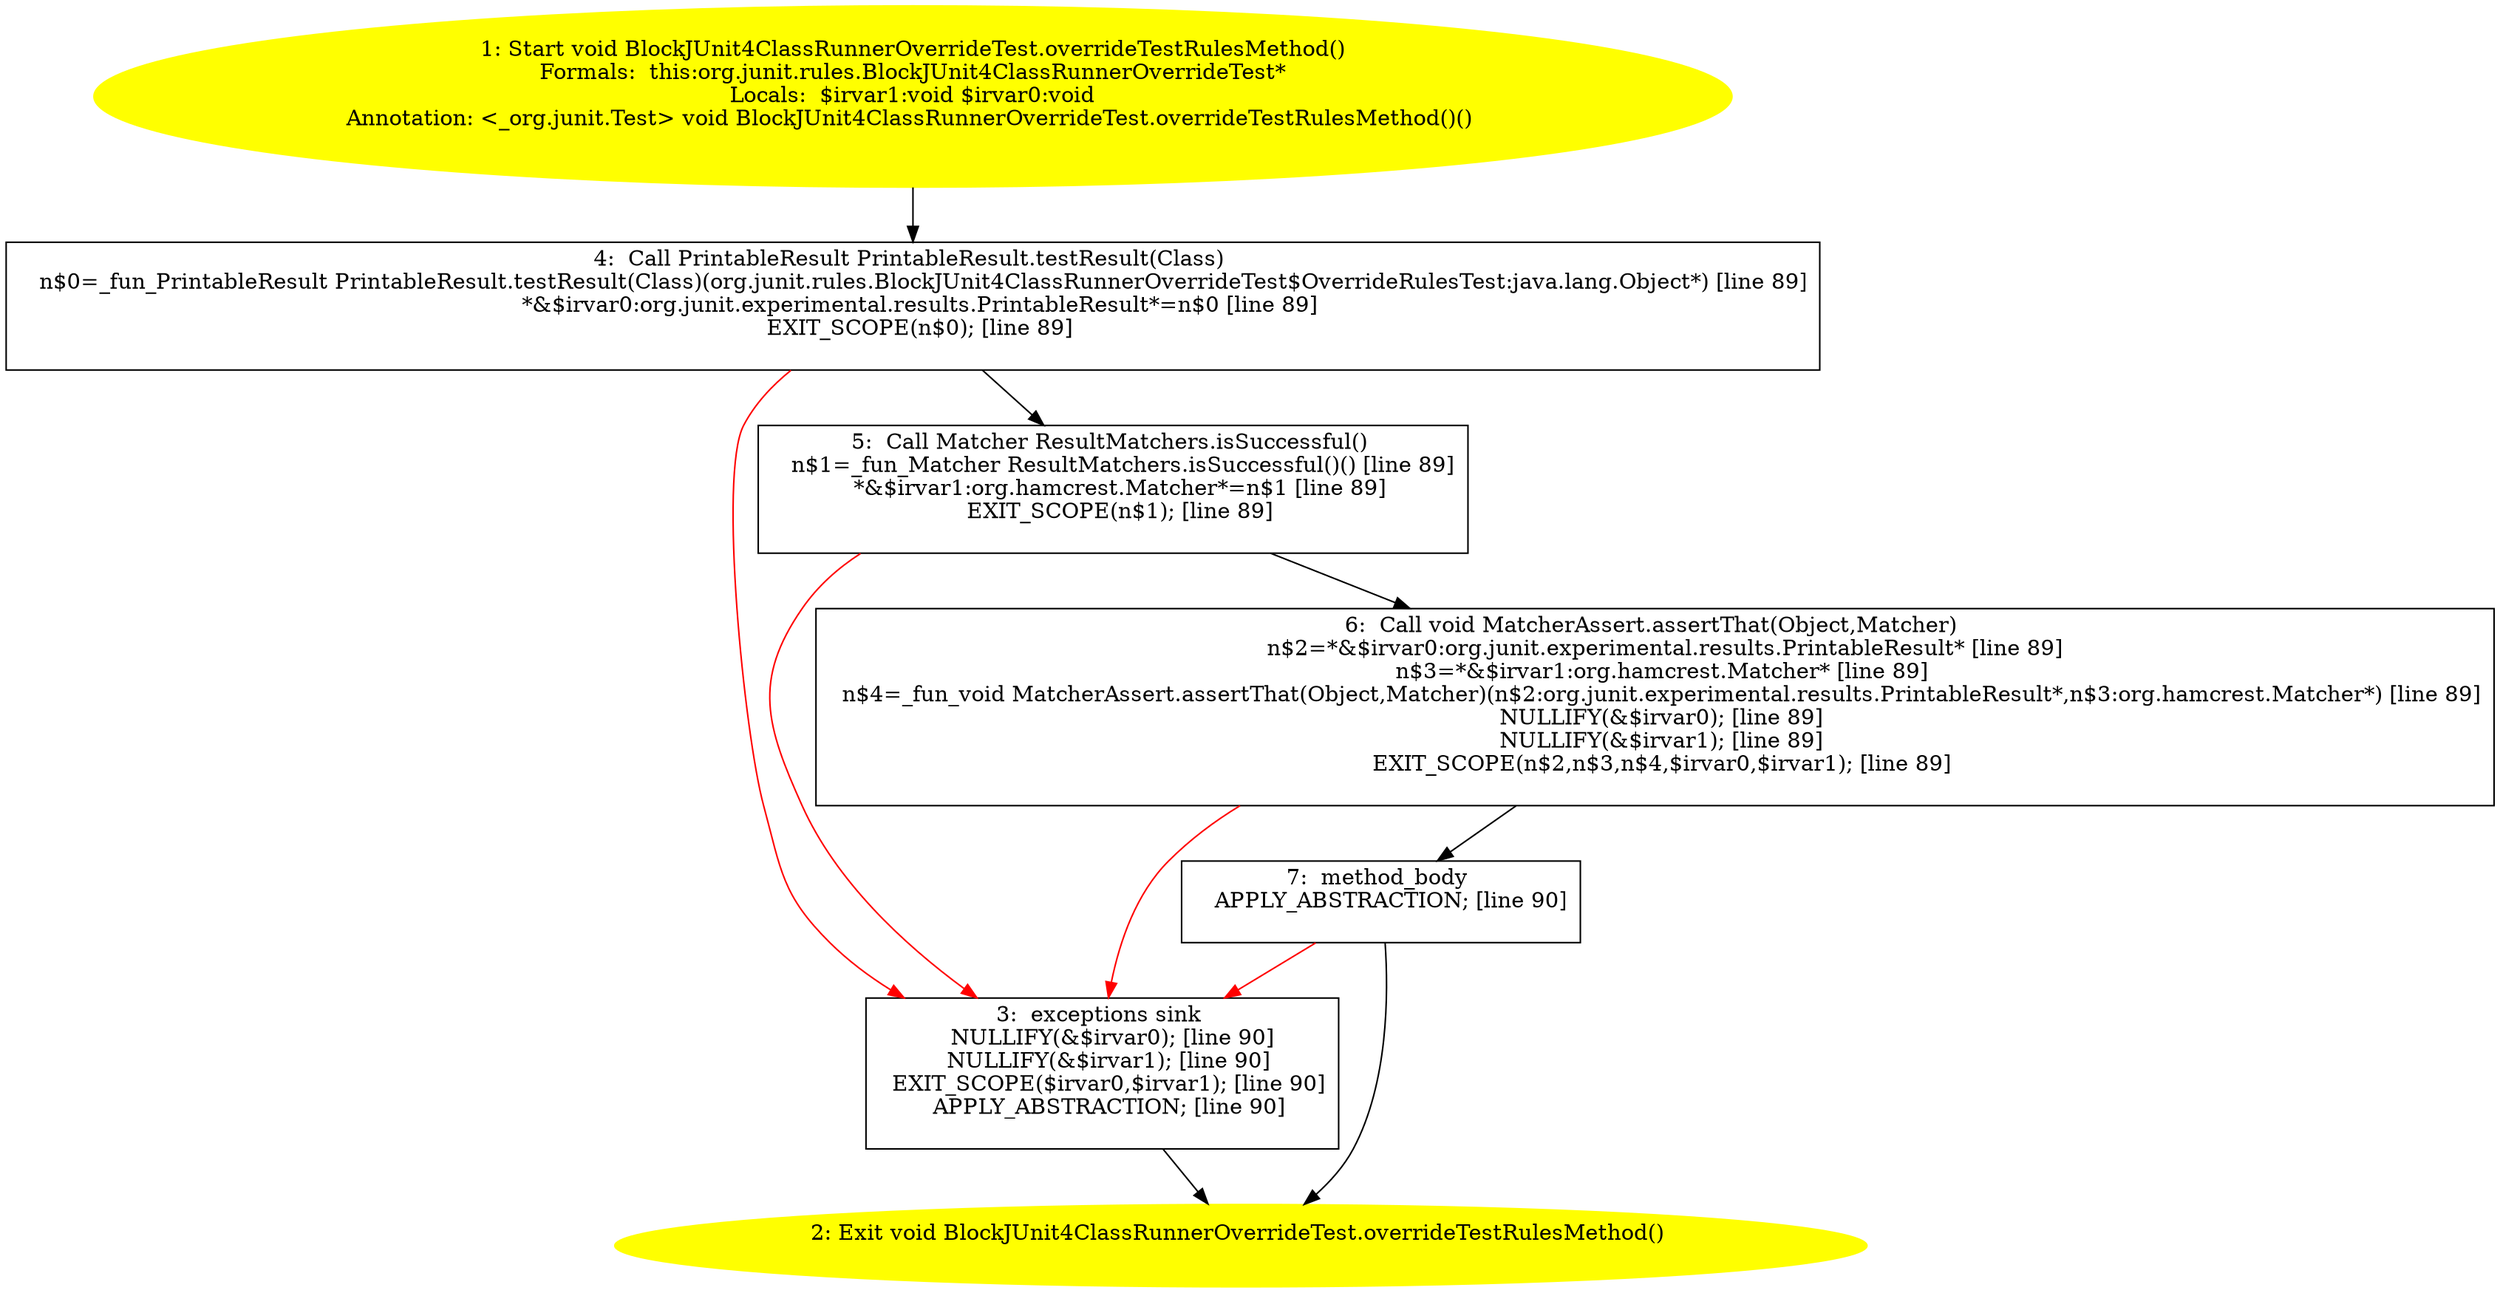 /* @generated */
digraph cfg {
"org.junit.rules.BlockJUnit4ClassRunnerOverrideTest.overrideTestRulesMethod():void.12c6b5a2b54f4b9506677462f6c0a7d1_1" [label="1: Start void BlockJUnit4ClassRunnerOverrideTest.overrideTestRulesMethod()\nFormals:  this:org.junit.rules.BlockJUnit4ClassRunnerOverrideTest*\nLocals:  $irvar1:void $irvar0:void\nAnnotation: <_org.junit.Test> void BlockJUnit4ClassRunnerOverrideTest.overrideTestRulesMethod()() \n  " color=yellow style=filled]
	

	 "org.junit.rules.BlockJUnit4ClassRunnerOverrideTest.overrideTestRulesMethod():void.12c6b5a2b54f4b9506677462f6c0a7d1_1" -> "org.junit.rules.BlockJUnit4ClassRunnerOverrideTest.overrideTestRulesMethod():void.12c6b5a2b54f4b9506677462f6c0a7d1_4" ;
"org.junit.rules.BlockJUnit4ClassRunnerOverrideTest.overrideTestRulesMethod():void.12c6b5a2b54f4b9506677462f6c0a7d1_2" [label="2: Exit void BlockJUnit4ClassRunnerOverrideTest.overrideTestRulesMethod() \n  " color=yellow style=filled]
	

"org.junit.rules.BlockJUnit4ClassRunnerOverrideTest.overrideTestRulesMethod():void.12c6b5a2b54f4b9506677462f6c0a7d1_3" [label="3:  exceptions sink \n   NULLIFY(&$irvar0); [line 90]\n  NULLIFY(&$irvar1); [line 90]\n  EXIT_SCOPE($irvar0,$irvar1); [line 90]\n  APPLY_ABSTRACTION; [line 90]\n " shape="box"]
	

	 "org.junit.rules.BlockJUnit4ClassRunnerOverrideTest.overrideTestRulesMethod():void.12c6b5a2b54f4b9506677462f6c0a7d1_3" -> "org.junit.rules.BlockJUnit4ClassRunnerOverrideTest.overrideTestRulesMethod():void.12c6b5a2b54f4b9506677462f6c0a7d1_2" ;
"org.junit.rules.BlockJUnit4ClassRunnerOverrideTest.overrideTestRulesMethod():void.12c6b5a2b54f4b9506677462f6c0a7d1_4" [label="4:  Call PrintableResult PrintableResult.testResult(Class) \n   n$0=_fun_PrintableResult PrintableResult.testResult(Class)(org.junit.rules.BlockJUnit4ClassRunnerOverrideTest$OverrideRulesTest:java.lang.Object*) [line 89]\n  *&$irvar0:org.junit.experimental.results.PrintableResult*=n$0 [line 89]\n  EXIT_SCOPE(n$0); [line 89]\n " shape="box"]
	

	 "org.junit.rules.BlockJUnit4ClassRunnerOverrideTest.overrideTestRulesMethod():void.12c6b5a2b54f4b9506677462f6c0a7d1_4" -> "org.junit.rules.BlockJUnit4ClassRunnerOverrideTest.overrideTestRulesMethod():void.12c6b5a2b54f4b9506677462f6c0a7d1_5" ;
	 "org.junit.rules.BlockJUnit4ClassRunnerOverrideTest.overrideTestRulesMethod():void.12c6b5a2b54f4b9506677462f6c0a7d1_4" -> "org.junit.rules.BlockJUnit4ClassRunnerOverrideTest.overrideTestRulesMethod():void.12c6b5a2b54f4b9506677462f6c0a7d1_3" [color="red" ];
"org.junit.rules.BlockJUnit4ClassRunnerOverrideTest.overrideTestRulesMethod():void.12c6b5a2b54f4b9506677462f6c0a7d1_5" [label="5:  Call Matcher ResultMatchers.isSuccessful() \n   n$1=_fun_Matcher ResultMatchers.isSuccessful()() [line 89]\n  *&$irvar1:org.hamcrest.Matcher*=n$1 [line 89]\n  EXIT_SCOPE(n$1); [line 89]\n " shape="box"]
	

	 "org.junit.rules.BlockJUnit4ClassRunnerOverrideTest.overrideTestRulesMethod():void.12c6b5a2b54f4b9506677462f6c0a7d1_5" -> "org.junit.rules.BlockJUnit4ClassRunnerOverrideTest.overrideTestRulesMethod():void.12c6b5a2b54f4b9506677462f6c0a7d1_6" ;
	 "org.junit.rules.BlockJUnit4ClassRunnerOverrideTest.overrideTestRulesMethod():void.12c6b5a2b54f4b9506677462f6c0a7d1_5" -> "org.junit.rules.BlockJUnit4ClassRunnerOverrideTest.overrideTestRulesMethod():void.12c6b5a2b54f4b9506677462f6c0a7d1_3" [color="red" ];
"org.junit.rules.BlockJUnit4ClassRunnerOverrideTest.overrideTestRulesMethod():void.12c6b5a2b54f4b9506677462f6c0a7d1_6" [label="6:  Call void MatcherAssert.assertThat(Object,Matcher) \n   n$2=*&$irvar0:org.junit.experimental.results.PrintableResult* [line 89]\n  n$3=*&$irvar1:org.hamcrest.Matcher* [line 89]\n  n$4=_fun_void MatcherAssert.assertThat(Object,Matcher)(n$2:org.junit.experimental.results.PrintableResult*,n$3:org.hamcrest.Matcher*) [line 89]\n  NULLIFY(&$irvar0); [line 89]\n  NULLIFY(&$irvar1); [line 89]\n  EXIT_SCOPE(n$2,n$3,n$4,$irvar0,$irvar1); [line 89]\n " shape="box"]
	

	 "org.junit.rules.BlockJUnit4ClassRunnerOverrideTest.overrideTestRulesMethod():void.12c6b5a2b54f4b9506677462f6c0a7d1_6" -> "org.junit.rules.BlockJUnit4ClassRunnerOverrideTest.overrideTestRulesMethod():void.12c6b5a2b54f4b9506677462f6c0a7d1_7" ;
	 "org.junit.rules.BlockJUnit4ClassRunnerOverrideTest.overrideTestRulesMethod():void.12c6b5a2b54f4b9506677462f6c0a7d1_6" -> "org.junit.rules.BlockJUnit4ClassRunnerOverrideTest.overrideTestRulesMethod():void.12c6b5a2b54f4b9506677462f6c0a7d1_3" [color="red" ];
"org.junit.rules.BlockJUnit4ClassRunnerOverrideTest.overrideTestRulesMethod():void.12c6b5a2b54f4b9506677462f6c0a7d1_7" [label="7:  method_body \n   APPLY_ABSTRACTION; [line 90]\n " shape="box"]
	

	 "org.junit.rules.BlockJUnit4ClassRunnerOverrideTest.overrideTestRulesMethod():void.12c6b5a2b54f4b9506677462f6c0a7d1_7" -> "org.junit.rules.BlockJUnit4ClassRunnerOverrideTest.overrideTestRulesMethod():void.12c6b5a2b54f4b9506677462f6c0a7d1_2" ;
	 "org.junit.rules.BlockJUnit4ClassRunnerOverrideTest.overrideTestRulesMethod():void.12c6b5a2b54f4b9506677462f6c0a7d1_7" -> "org.junit.rules.BlockJUnit4ClassRunnerOverrideTest.overrideTestRulesMethod():void.12c6b5a2b54f4b9506677462f6c0a7d1_3" [color="red" ];
}
